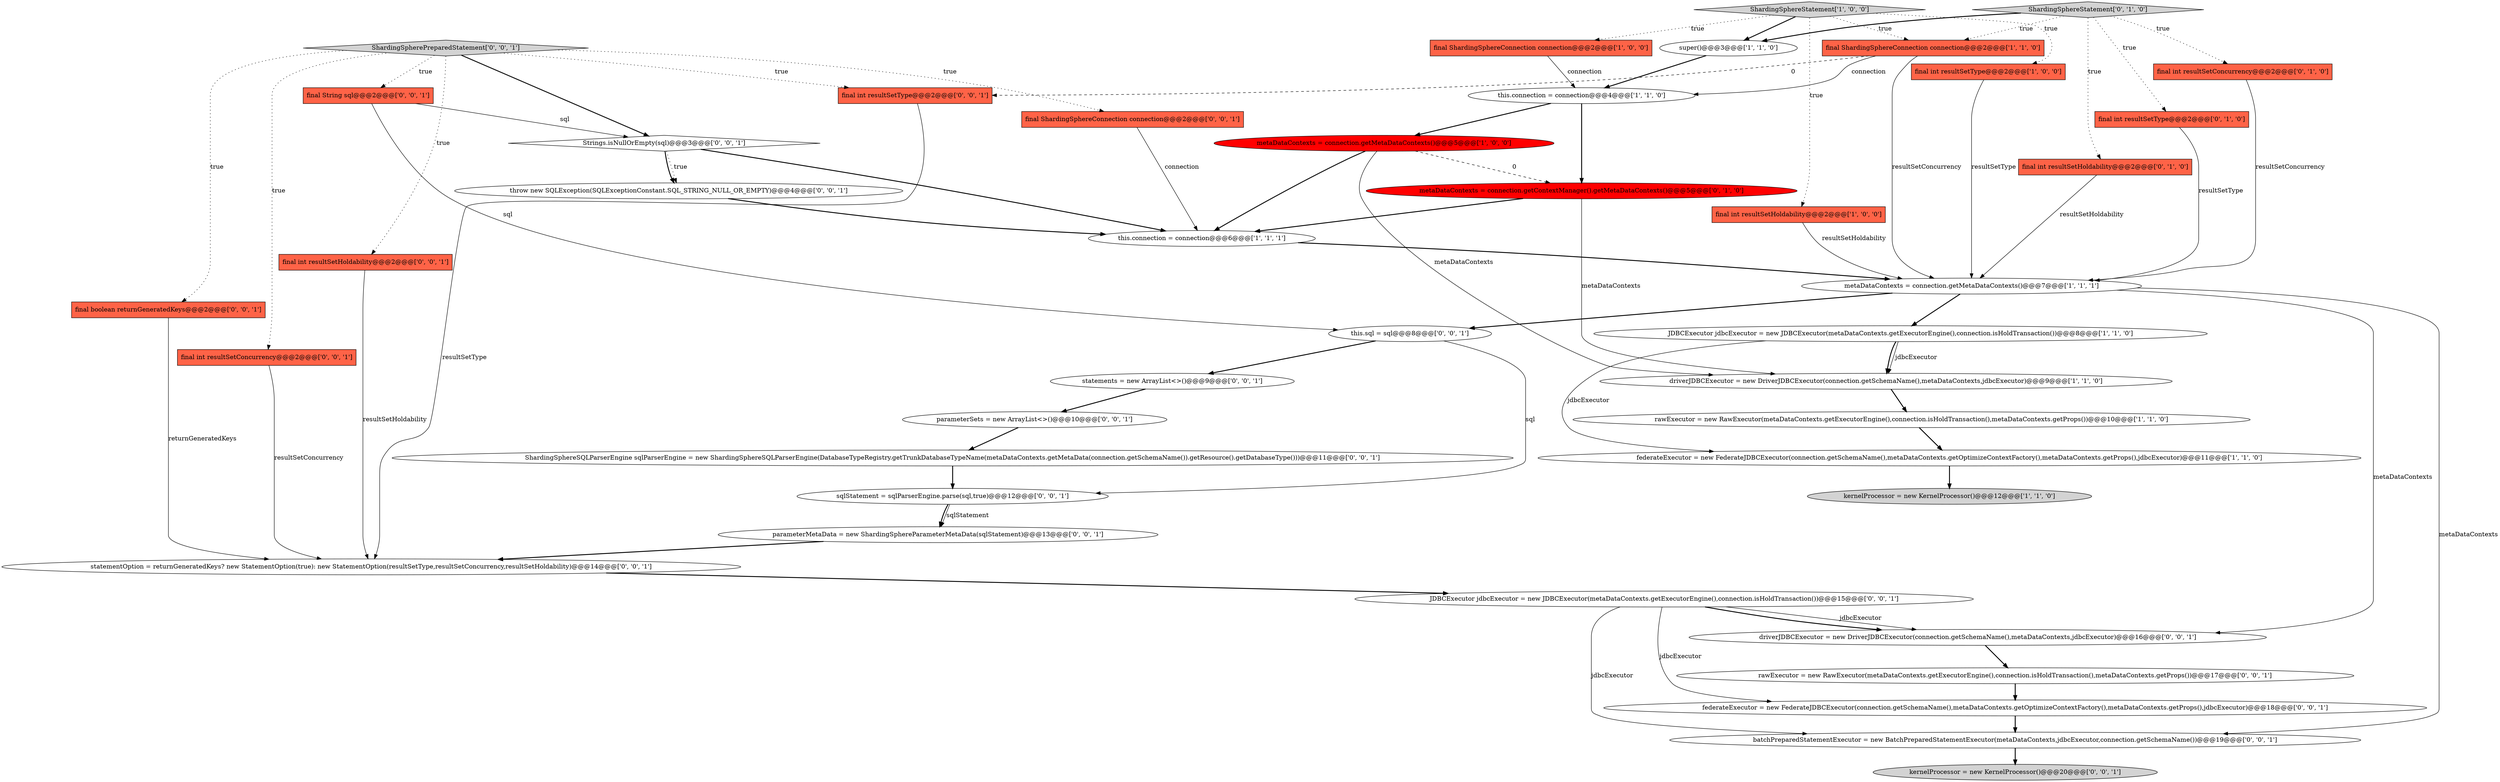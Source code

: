 digraph {
33 [style = filled, label = "statementOption = returnGeneratedKeys? new StatementOption(true): new StatementOption(resultSetType,resultSetConcurrency,resultSetHoldability)@@@14@@@['0', '0', '1']", fillcolor = white, shape = ellipse image = "AAA0AAABBB3BBB"];
41 [style = filled, label = "final int resultSetType@@@2@@@['0', '0', '1']", fillcolor = tomato, shape = box image = "AAA0AAABBB3BBB"];
25 [style = filled, label = "sqlStatement = sqlParserEngine.parse(sql,true)@@@12@@@['0', '0', '1']", fillcolor = white, shape = ellipse image = "AAA0AAABBB3BBB"];
27 [style = filled, label = "final int resultSetHoldability@@@2@@@['0', '0', '1']", fillcolor = tomato, shape = box image = "AAA0AAABBB3BBB"];
35 [style = filled, label = "ShardingSphereSQLParserEngine sqlParserEngine = new ShardingSphereSQLParserEngine(DatabaseTypeRegistry.getTrunkDatabaseTypeName(metaDataContexts.getMetaData(connection.getSchemaName()).getResource().getDatabaseType()))@@@11@@@['0', '0', '1']", fillcolor = white, shape = ellipse image = "AAA0AAABBB3BBB"];
39 [style = filled, label = "final String sql@@@2@@@['0', '0', '1']", fillcolor = tomato, shape = box image = "AAA0AAABBB3BBB"];
34 [style = filled, label = "final boolean returnGeneratedKeys@@@2@@@['0', '0', '1']", fillcolor = tomato, shape = box image = "AAA0AAABBB3BBB"];
6 [style = filled, label = "final int resultSetHoldability@@@2@@@['1', '0', '0']", fillcolor = tomato, shape = box image = "AAA0AAABBB1BBB"];
32 [style = filled, label = "ShardingSpherePreparedStatement['0', '0', '1']", fillcolor = lightgray, shape = diamond image = "AAA0AAABBB3BBB"];
1 [style = filled, label = "this.connection = connection@@@4@@@['1', '1', '0']", fillcolor = white, shape = ellipse image = "AAA0AAABBB1BBB"];
14 [style = filled, label = "kernelProcessor = new KernelProcessor()@@@12@@@['1', '1', '0']", fillcolor = lightgray, shape = ellipse image = "AAA0AAABBB1BBB"];
37 [style = filled, label = "rawExecutor = new RawExecutor(metaDataContexts.getExecutorEngine(),connection.isHoldTransaction(),metaDataContexts.getProps())@@@17@@@['0', '0', '1']", fillcolor = white, shape = ellipse image = "AAA0AAABBB3BBB"];
40 [style = filled, label = "this.sql = sql@@@8@@@['0', '0', '1']", fillcolor = white, shape = ellipse image = "AAA0AAABBB3BBB"];
23 [style = filled, label = "Strings.isNullOrEmpty(sql)@@@3@@@['0', '0', '1']", fillcolor = white, shape = diamond image = "AAA0AAABBB3BBB"];
3 [style = filled, label = "super()@@@3@@@['1', '1', '0']", fillcolor = white, shape = ellipse image = "AAA0AAABBB1BBB"];
26 [style = filled, label = "batchPreparedStatementExecutor = new BatchPreparedStatementExecutor(metaDataContexts,jdbcExecutor,connection.getSchemaName())@@@19@@@['0', '0', '1']", fillcolor = white, shape = ellipse image = "AAA0AAABBB3BBB"];
24 [style = filled, label = "final ShardingSphereConnection connection@@@2@@@['0', '0', '1']", fillcolor = tomato, shape = box image = "AAA0AAABBB3BBB"];
31 [style = filled, label = "driverJDBCExecutor = new DriverJDBCExecutor(connection.getSchemaName(),metaDataContexts,jdbcExecutor)@@@16@@@['0', '0', '1']", fillcolor = white, shape = ellipse image = "AAA0AAABBB3BBB"];
22 [style = filled, label = "federateExecutor = new FederateJDBCExecutor(connection.getSchemaName(),metaDataContexts.getOptimizeContextFactory(),metaDataContexts.getProps(),jdbcExecutor)@@@18@@@['0', '0', '1']", fillcolor = white, shape = ellipse image = "AAA0AAABBB3BBB"];
29 [style = filled, label = "JDBCExecutor jdbcExecutor = new JDBCExecutor(metaDataContexts.getExecutorEngine(),connection.isHoldTransaction())@@@15@@@['0', '0', '1']", fillcolor = white, shape = ellipse image = "AAA0AAABBB3BBB"];
2 [style = filled, label = "JDBCExecutor jdbcExecutor = new JDBCExecutor(metaDataContexts.getExecutorEngine(),connection.isHoldTransaction())@@@8@@@['1', '1', '0']", fillcolor = white, shape = ellipse image = "AAA0AAABBB1BBB"];
9 [style = filled, label = "federateExecutor = new FederateJDBCExecutor(connection.getSchemaName(),metaDataContexts.getOptimizeContextFactory(),metaDataContexts.getProps(),jdbcExecutor)@@@11@@@['1', '1', '0']", fillcolor = white, shape = ellipse image = "AAA0AAABBB1BBB"];
30 [style = filled, label = "parameterMetaData = new ShardingSphereParameterMetaData(sqlStatement)@@@13@@@['0', '0', '1']", fillcolor = white, shape = ellipse image = "AAA0AAABBB3BBB"];
12 [style = filled, label = "final ShardingSphereConnection connection@@@2@@@['1', '1', '0']", fillcolor = tomato, shape = box image = "AAA0AAABBB1BBB"];
19 [style = filled, label = "final int resultSetConcurrency@@@2@@@['0', '1', '0']", fillcolor = tomato, shape = box image = "AAA0AAABBB2BBB"];
11 [style = filled, label = "metaDataContexts = connection.getMetaDataContexts()@@@5@@@['1', '0', '0']", fillcolor = red, shape = ellipse image = "AAA1AAABBB1BBB"];
36 [style = filled, label = "statements = new ArrayList<>()@@@9@@@['0', '0', '1']", fillcolor = white, shape = ellipse image = "AAA0AAABBB3BBB"];
16 [style = filled, label = "ShardingSphereStatement['0', '1', '0']", fillcolor = lightgray, shape = diamond image = "AAA0AAABBB2BBB"];
13 [style = filled, label = "driverJDBCExecutor = new DriverJDBCExecutor(connection.getSchemaName(),metaDataContexts,jdbcExecutor)@@@9@@@['1', '1', '0']", fillcolor = white, shape = ellipse image = "AAA0AAABBB1BBB"];
4 [style = filled, label = "final ShardingSphereConnection connection@@@2@@@['1', '0', '0']", fillcolor = tomato, shape = box image = "AAA0AAABBB1BBB"];
10 [style = filled, label = "ShardingSphereStatement['1', '0', '0']", fillcolor = lightgray, shape = diamond image = "AAA0AAABBB1BBB"];
17 [style = filled, label = "final int resultSetType@@@2@@@['0', '1', '0']", fillcolor = tomato, shape = box image = "AAA0AAABBB2BBB"];
8 [style = filled, label = "this.connection = connection@@@6@@@['1', '1', '1']", fillcolor = white, shape = ellipse image = "AAA0AAABBB1BBB"];
28 [style = filled, label = "throw new SQLException(SQLExceptionConstant.SQL_STRING_NULL_OR_EMPTY)@@@4@@@['0', '0', '1']", fillcolor = white, shape = ellipse image = "AAA0AAABBB3BBB"];
5 [style = filled, label = "metaDataContexts = connection.getMetaDataContexts()@@@7@@@['1', '1', '1']", fillcolor = white, shape = ellipse image = "AAA0AAABBB1BBB"];
38 [style = filled, label = "parameterSets = new ArrayList<>()@@@10@@@['0', '0', '1']", fillcolor = white, shape = ellipse image = "AAA0AAABBB3BBB"];
18 [style = filled, label = "final int resultSetHoldability@@@2@@@['0', '1', '0']", fillcolor = tomato, shape = box image = "AAA0AAABBB2BBB"];
21 [style = filled, label = "kernelProcessor = new KernelProcessor()@@@20@@@['0', '0', '1']", fillcolor = lightgray, shape = ellipse image = "AAA0AAABBB3BBB"];
7 [style = filled, label = "rawExecutor = new RawExecutor(metaDataContexts.getExecutorEngine(),connection.isHoldTransaction(),metaDataContexts.getProps())@@@10@@@['1', '1', '0']", fillcolor = white, shape = ellipse image = "AAA0AAABBB1BBB"];
20 [style = filled, label = "final int resultSetConcurrency@@@2@@@['0', '0', '1']", fillcolor = tomato, shape = box image = "AAA0AAABBB3BBB"];
0 [style = filled, label = "final int resultSetType@@@2@@@['1', '0', '0']", fillcolor = tomato, shape = box image = "AAA0AAABBB1BBB"];
15 [style = filled, label = "metaDataContexts = connection.getContextManager().getMetaDataContexts()@@@5@@@['0', '1', '0']", fillcolor = red, shape = ellipse image = "AAA1AAABBB2BBB"];
39->23 [style = solid, label="sql"];
29->31 [style = solid, label="jdbcExecutor"];
24->8 [style = solid, label="connection"];
16->3 [style = bold, label=""];
31->37 [style = bold, label=""];
22->26 [style = bold, label=""];
10->12 [style = dotted, label="true"];
10->6 [style = dotted, label="true"];
16->12 [style = dotted, label="true"];
32->23 [style = bold, label=""];
4->1 [style = solid, label="connection"];
32->24 [style = dotted, label="true"];
30->33 [style = bold, label=""];
3->1 [style = bold, label=""];
32->41 [style = dotted, label="true"];
32->39 [style = dotted, label="true"];
32->34 [style = dotted, label="true"];
41->33 [style = solid, label="resultSetType"];
11->15 [style = dashed, label="0"];
2->13 [style = solid, label="jdbcExecutor"];
25->30 [style = bold, label=""];
1->15 [style = bold, label=""];
23->28 [style = dotted, label="true"];
29->31 [style = bold, label=""];
5->26 [style = solid, label="metaDataContexts"];
15->13 [style = solid, label="metaDataContexts"];
39->40 [style = solid, label="sql"];
27->33 [style = solid, label="resultSetHoldability"];
16->17 [style = dotted, label="true"];
32->20 [style = dotted, label="true"];
5->31 [style = solid, label="metaDataContexts"];
10->3 [style = bold, label=""];
34->33 [style = solid, label="returnGeneratedKeys"];
23->8 [style = bold, label=""];
2->9 [style = solid, label="jdbcExecutor"];
19->5 [style = solid, label="resultSetConcurrency"];
12->41 [style = dashed, label="0"];
1->11 [style = bold, label=""];
26->21 [style = bold, label=""];
20->33 [style = solid, label="resultSetConcurrency"];
12->5 [style = solid, label="resultSetConcurrency"];
29->26 [style = solid, label="jdbcExecutor"];
2->13 [style = bold, label=""];
7->9 [style = bold, label=""];
23->28 [style = bold, label=""];
35->25 [style = bold, label=""];
33->29 [style = bold, label=""];
37->22 [style = bold, label=""];
5->2 [style = bold, label=""];
32->27 [style = dotted, label="true"];
8->5 [style = bold, label=""];
40->36 [style = bold, label=""];
6->5 [style = solid, label="resultSetHoldability"];
13->7 [style = bold, label=""];
40->25 [style = solid, label="sql"];
28->8 [style = bold, label=""];
17->5 [style = solid, label="resultSetType"];
9->14 [style = bold, label=""];
0->5 [style = solid, label="resultSetType"];
11->8 [style = bold, label=""];
29->22 [style = solid, label="jdbcExecutor"];
25->30 [style = solid, label="sqlStatement"];
18->5 [style = solid, label="resultSetHoldability"];
10->0 [style = dotted, label="true"];
36->38 [style = bold, label=""];
10->4 [style = dotted, label="true"];
5->40 [style = bold, label=""];
11->13 [style = solid, label="metaDataContexts"];
38->35 [style = bold, label=""];
15->8 [style = bold, label=""];
16->19 [style = dotted, label="true"];
12->1 [style = solid, label="connection"];
16->18 [style = dotted, label="true"];
}
